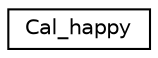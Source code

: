 digraph "Graphical Class Hierarchy"
{
  edge [fontname="Helvetica",fontsize="10",labelfontname="Helvetica",labelfontsize="10"];
  node [fontname="Helvetica",fontsize="10",shape=record];
  rankdir="LR";
  Node1 [label="Cal_happy",height=0.2,width=0.4,color="black", fillcolor="white", style="filled",URL="$classCal__happy.html"];
}
